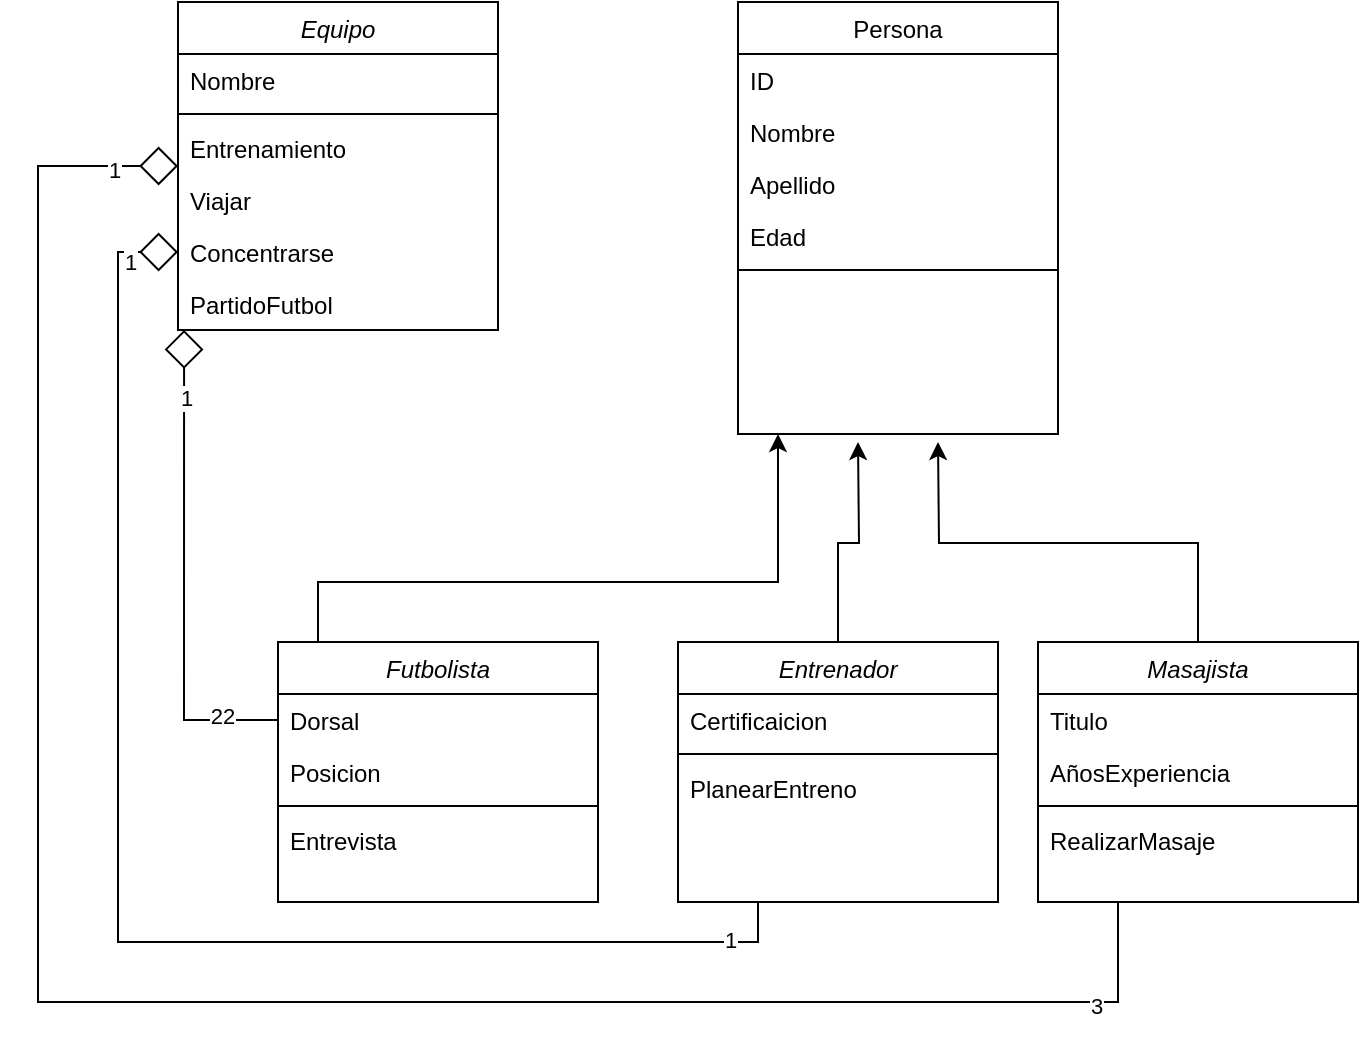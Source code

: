 <mxfile version="21.6.5" type="github">
  <diagram id="C5RBs43oDa-KdzZeNtuy" name="Page-1">
    <mxGraphModel dx="1434" dy="782" grid="1" gridSize="10" guides="1" tooltips="1" connect="1" arrows="1" fold="1" page="1" pageScale="1" pageWidth="827" pageHeight="1169" math="0" shadow="0">
      <root>
        <mxCell id="WIyWlLk6GJQsqaUBKTNV-0" />
        <mxCell id="WIyWlLk6GJQsqaUBKTNV-1" parent="WIyWlLk6GJQsqaUBKTNV-0" />
        <mxCell id="zkfFHV4jXpPFQw0GAbJ--0" value="Equipo" style="swimlane;fontStyle=2;align=center;verticalAlign=top;childLayout=stackLayout;horizontal=1;startSize=26;horizontalStack=0;resizeParent=1;resizeLast=0;collapsible=1;marginBottom=0;rounded=0;shadow=0;strokeWidth=1;" parent="WIyWlLk6GJQsqaUBKTNV-1" vertex="1">
          <mxGeometry x="220" y="120" width="160" height="164" as="geometry">
            <mxRectangle x="230" y="140" width="160" height="26" as="alternateBounds" />
          </mxGeometry>
        </mxCell>
        <mxCell id="zkfFHV4jXpPFQw0GAbJ--1" value="Nombre" style="text;align=left;verticalAlign=top;spacingLeft=4;spacingRight=4;overflow=hidden;rotatable=0;points=[[0,0.5],[1,0.5]];portConstraint=eastwest;" parent="zkfFHV4jXpPFQw0GAbJ--0" vertex="1">
          <mxGeometry y="26" width="160" height="26" as="geometry" />
        </mxCell>
        <mxCell id="zkfFHV4jXpPFQw0GAbJ--4" value="" style="line;html=1;strokeWidth=1;align=left;verticalAlign=middle;spacingTop=-1;spacingLeft=3;spacingRight=3;rotatable=0;labelPosition=right;points=[];portConstraint=eastwest;" parent="zkfFHV4jXpPFQw0GAbJ--0" vertex="1">
          <mxGeometry y="52" width="160" height="8" as="geometry" />
        </mxCell>
        <mxCell id="zkfFHV4jXpPFQw0GAbJ--5" value="Entrenamiento" style="text;align=left;verticalAlign=top;spacingLeft=4;spacingRight=4;overflow=hidden;rotatable=0;points=[[0,0.5],[1,0.5]];portConstraint=eastwest;" parent="zkfFHV4jXpPFQw0GAbJ--0" vertex="1">
          <mxGeometry y="60" width="160" height="26" as="geometry" />
        </mxCell>
        <mxCell id="PD8QjNjDSADcWQ9JdxfR-0" value="Viajar" style="text;align=left;verticalAlign=top;spacingLeft=4;spacingRight=4;overflow=hidden;rotatable=0;points=[[0,0.5],[1,0.5]];portConstraint=eastwest;" vertex="1" parent="zkfFHV4jXpPFQw0GAbJ--0">
          <mxGeometry y="86" width="160" height="26" as="geometry" />
        </mxCell>
        <mxCell id="PD8QjNjDSADcWQ9JdxfR-1" value="Concentrarse" style="text;align=left;verticalAlign=top;spacingLeft=4;spacingRight=4;overflow=hidden;rotatable=0;points=[[0,0.5],[1,0.5]];portConstraint=eastwest;" vertex="1" parent="zkfFHV4jXpPFQw0GAbJ--0">
          <mxGeometry y="112" width="160" height="26" as="geometry" />
        </mxCell>
        <mxCell id="PD8QjNjDSADcWQ9JdxfR-2" value="PartidoFutbol" style="text;align=left;verticalAlign=top;spacingLeft=4;spacingRight=4;overflow=hidden;rotatable=0;points=[[0,0.5],[1,0.5]];portConstraint=eastwest;" vertex="1" parent="zkfFHV4jXpPFQw0GAbJ--0">
          <mxGeometry y="138" width="160" height="26" as="geometry" />
        </mxCell>
        <mxCell id="zkfFHV4jXpPFQw0GAbJ--17" value="Persona" style="swimlane;fontStyle=0;align=center;verticalAlign=top;childLayout=stackLayout;horizontal=1;startSize=26;horizontalStack=0;resizeParent=1;resizeLast=0;collapsible=1;marginBottom=0;rounded=0;shadow=0;strokeWidth=1;" parent="WIyWlLk6GJQsqaUBKTNV-1" vertex="1">
          <mxGeometry x="500" y="120" width="160" height="216" as="geometry">
            <mxRectangle x="550" y="140" width="160" height="26" as="alternateBounds" />
          </mxGeometry>
        </mxCell>
        <mxCell id="zkfFHV4jXpPFQw0GAbJ--18" value="ID" style="text;align=left;verticalAlign=top;spacingLeft=4;spacingRight=4;overflow=hidden;rotatable=0;points=[[0,0.5],[1,0.5]];portConstraint=eastwest;" parent="zkfFHV4jXpPFQw0GAbJ--17" vertex="1">
          <mxGeometry y="26" width="160" height="26" as="geometry" />
        </mxCell>
        <mxCell id="PD8QjNjDSADcWQ9JdxfR-3" value="Nombre" style="text;align=left;verticalAlign=top;spacingLeft=4;spacingRight=4;overflow=hidden;rotatable=0;points=[[0,0.5],[1,0.5]];portConstraint=eastwest;" vertex="1" parent="zkfFHV4jXpPFQw0GAbJ--17">
          <mxGeometry y="52" width="160" height="26" as="geometry" />
        </mxCell>
        <mxCell id="PD8QjNjDSADcWQ9JdxfR-4" value="Apellido" style="text;align=left;verticalAlign=top;spacingLeft=4;spacingRight=4;overflow=hidden;rotatable=0;points=[[0,0.5],[1,0.5]];portConstraint=eastwest;" vertex="1" parent="zkfFHV4jXpPFQw0GAbJ--17">
          <mxGeometry y="78" width="160" height="26" as="geometry" />
        </mxCell>
        <mxCell id="PD8QjNjDSADcWQ9JdxfR-5" value="Edad" style="text;align=left;verticalAlign=top;spacingLeft=4;spacingRight=4;overflow=hidden;rotatable=0;points=[[0,0.5],[1,0.5]];portConstraint=eastwest;" vertex="1" parent="zkfFHV4jXpPFQw0GAbJ--17">
          <mxGeometry y="104" width="160" height="26" as="geometry" />
        </mxCell>
        <mxCell id="zkfFHV4jXpPFQw0GAbJ--23" value="" style="line;html=1;strokeWidth=1;align=left;verticalAlign=middle;spacingTop=-1;spacingLeft=3;spacingRight=3;rotatable=0;labelPosition=right;points=[];portConstraint=eastwest;" parent="zkfFHV4jXpPFQw0GAbJ--17" vertex="1">
          <mxGeometry y="130" width="160" height="8" as="geometry" />
        </mxCell>
        <mxCell id="PD8QjNjDSADcWQ9JdxfR-16" style="edgeStyle=orthogonalEdgeStyle;rounded=0;orthogonalLoop=1;jettySize=auto;html=1;entryX=0.5;entryY=1;entryDx=0;entryDy=0;" edge="1" parent="WIyWlLk6GJQsqaUBKTNV-1">
          <mxGeometry relative="1" as="geometry">
            <mxPoint x="520" y="336" as="targetPoint" />
            <mxPoint x="290" y="440" as="sourcePoint" />
            <Array as="points">
              <mxPoint x="290" y="410" />
              <mxPoint x="520" y="410" />
            </Array>
          </mxGeometry>
        </mxCell>
        <mxCell id="PD8QjNjDSADcWQ9JdxfR-8" value="Futbolista" style="swimlane;fontStyle=2;align=center;verticalAlign=top;childLayout=stackLayout;horizontal=1;startSize=26;horizontalStack=0;resizeParent=1;resizeLast=0;collapsible=1;marginBottom=0;rounded=0;shadow=0;strokeWidth=1;" vertex="1" parent="WIyWlLk6GJQsqaUBKTNV-1">
          <mxGeometry x="270" y="440" width="160" height="130" as="geometry">
            <mxRectangle x="230" y="140" width="160" height="26" as="alternateBounds" />
          </mxGeometry>
        </mxCell>
        <mxCell id="PD8QjNjDSADcWQ9JdxfR-9" value="Dorsal" style="text;align=left;verticalAlign=top;spacingLeft=4;spacingRight=4;overflow=hidden;rotatable=0;points=[[0,0.5],[1,0.5]];portConstraint=eastwest;" vertex="1" parent="PD8QjNjDSADcWQ9JdxfR-8">
          <mxGeometry y="26" width="160" height="26" as="geometry" />
        </mxCell>
        <mxCell id="PD8QjNjDSADcWQ9JdxfR-15" value="Posicion" style="text;align=left;verticalAlign=top;spacingLeft=4;spacingRight=4;overflow=hidden;rotatable=0;points=[[0,0.5],[1,0.5]];portConstraint=eastwest;" vertex="1" parent="PD8QjNjDSADcWQ9JdxfR-8">
          <mxGeometry y="52" width="160" height="26" as="geometry" />
        </mxCell>
        <mxCell id="PD8QjNjDSADcWQ9JdxfR-10" value="" style="line;html=1;strokeWidth=1;align=left;verticalAlign=middle;spacingTop=-1;spacingLeft=3;spacingRight=3;rotatable=0;labelPosition=right;points=[];portConstraint=eastwest;" vertex="1" parent="PD8QjNjDSADcWQ9JdxfR-8">
          <mxGeometry y="78" width="160" height="8" as="geometry" />
        </mxCell>
        <mxCell id="PD8QjNjDSADcWQ9JdxfR-11" value="Entrevista" style="text;align=left;verticalAlign=top;spacingLeft=4;spacingRight=4;overflow=hidden;rotatable=0;points=[[0,0.5],[1,0.5]];portConstraint=eastwest;" vertex="1" parent="PD8QjNjDSADcWQ9JdxfR-8">
          <mxGeometry y="86" width="160" height="26" as="geometry" />
        </mxCell>
        <mxCell id="PD8QjNjDSADcWQ9JdxfR-23" style="edgeStyle=orthogonalEdgeStyle;rounded=0;orthogonalLoop=1;jettySize=auto;html=1;exitX=0.5;exitY=0;exitDx=0;exitDy=0;" edge="1" parent="WIyWlLk6GJQsqaUBKTNV-1" source="PD8QjNjDSADcWQ9JdxfR-17">
          <mxGeometry relative="1" as="geometry">
            <mxPoint x="560" y="340" as="targetPoint" />
          </mxGeometry>
        </mxCell>
        <mxCell id="PD8QjNjDSADcWQ9JdxfR-32" style="edgeStyle=orthogonalEdgeStyle;rounded=0;orthogonalLoop=1;jettySize=auto;html=1;exitX=0.25;exitY=1;exitDx=0;exitDy=0;entryX=0;entryY=0.5;entryDx=0;entryDy=0;endArrow=diamond;endFill=0;endSize=17;" edge="1" parent="WIyWlLk6GJQsqaUBKTNV-1" source="PD8QjNjDSADcWQ9JdxfR-17" target="PD8QjNjDSADcWQ9JdxfR-1">
          <mxGeometry relative="1" as="geometry" />
        </mxCell>
        <mxCell id="PD8QjNjDSADcWQ9JdxfR-34" value="1" style="edgeLabel;html=1;align=center;verticalAlign=middle;resizable=0;points=[];" vertex="1" connectable="0" parent="PD8QjNjDSADcWQ9JdxfR-32">
          <mxGeometry x="-0.905" y="-1" relative="1" as="geometry">
            <mxPoint as="offset" />
          </mxGeometry>
        </mxCell>
        <mxCell id="PD8QjNjDSADcWQ9JdxfR-38" value="1" style="edgeLabel;html=1;align=center;verticalAlign=middle;resizable=0;points=[];" vertex="1" connectable="0" parent="PD8QjNjDSADcWQ9JdxfR-32">
          <mxGeometry x="0.933" y="-5" relative="1" as="geometry">
            <mxPoint as="offset" />
          </mxGeometry>
        </mxCell>
        <mxCell id="PD8QjNjDSADcWQ9JdxfR-17" value="Entrenador" style="swimlane;fontStyle=2;align=center;verticalAlign=top;childLayout=stackLayout;horizontal=1;startSize=26;horizontalStack=0;resizeParent=1;resizeLast=0;collapsible=1;marginBottom=0;rounded=0;shadow=0;strokeWidth=1;" vertex="1" parent="WIyWlLk6GJQsqaUBKTNV-1">
          <mxGeometry x="470" y="440" width="160" height="130" as="geometry">
            <mxRectangle x="230" y="140" width="160" height="26" as="alternateBounds" />
          </mxGeometry>
        </mxCell>
        <mxCell id="PD8QjNjDSADcWQ9JdxfR-18" value="Certificaicion" style="text;align=left;verticalAlign=top;spacingLeft=4;spacingRight=4;overflow=hidden;rotatable=0;points=[[0,0.5],[1,0.5]];portConstraint=eastwest;" vertex="1" parent="PD8QjNjDSADcWQ9JdxfR-17">
          <mxGeometry y="26" width="160" height="26" as="geometry" />
        </mxCell>
        <mxCell id="PD8QjNjDSADcWQ9JdxfR-20" value="" style="line;html=1;strokeWidth=1;align=left;verticalAlign=middle;spacingTop=-1;spacingLeft=3;spacingRight=3;rotatable=0;labelPosition=right;points=[];portConstraint=eastwest;" vertex="1" parent="PD8QjNjDSADcWQ9JdxfR-17">
          <mxGeometry y="52" width="160" height="8" as="geometry" />
        </mxCell>
        <mxCell id="PD8QjNjDSADcWQ9JdxfR-21" value="PlanearEntreno" style="text;align=left;verticalAlign=top;spacingLeft=4;spacingRight=4;overflow=hidden;rotatable=0;points=[[0,0.5],[1,0.5]];portConstraint=eastwest;" vertex="1" parent="PD8QjNjDSADcWQ9JdxfR-17">
          <mxGeometry y="60" width="160" height="26" as="geometry" />
        </mxCell>
        <mxCell id="PD8QjNjDSADcWQ9JdxfR-29" style="edgeStyle=orthogonalEdgeStyle;rounded=0;orthogonalLoop=1;jettySize=auto;html=1;exitX=0.5;exitY=0;exitDx=0;exitDy=0;" edge="1" parent="WIyWlLk6GJQsqaUBKTNV-1" source="PD8QjNjDSADcWQ9JdxfR-24">
          <mxGeometry relative="1" as="geometry">
            <mxPoint x="600" y="340" as="targetPoint" />
          </mxGeometry>
        </mxCell>
        <mxCell id="PD8QjNjDSADcWQ9JdxfR-33" style="edgeStyle=orthogonalEdgeStyle;rounded=0;orthogonalLoop=1;jettySize=auto;html=1;exitX=0.25;exitY=1;exitDx=0;exitDy=0;entryX=0;entryY=0.846;entryDx=0;entryDy=0;entryPerimeter=0;endArrow=diamond;endFill=0;strokeWidth=1;endSize=17;" edge="1" parent="WIyWlLk6GJQsqaUBKTNV-1" source="PD8QjNjDSADcWQ9JdxfR-24" target="zkfFHV4jXpPFQw0GAbJ--5">
          <mxGeometry relative="1" as="geometry">
            <mxPoint x="100" y="720" as="targetPoint" />
            <Array as="points">
              <mxPoint x="690" y="620" />
              <mxPoint x="150" y="620" />
              <mxPoint x="150" y="202" />
            </Array>
          </mxGeometry>
        </mxCell>
        <mxCell id="PD8QjNjDSADcWQ9JdxfR-35" value="3" style="edgeLabel;html=1;align=center;verticalAlign=middle;resizable=0;points=[];" vertex="1" connectable="0" parent="PD8QjNjDSADcWQ9JdxfR-33">
          <mxGeometry x="-0.887" y="2" relative="1" as="geometry">
            <mxPoint as="offset" />
          </mxGeometry>
        </mxCell>
        <mxCell id="PD8QjNjDSADcWQ9JdxfR-37" value="1" style="edgeLabel;html=1;align=center;verticalAlign=middle;resizable=0;points=[];" vertex="1" connectable="0" parent="PD8QjNjDSADcWQ9JdxfR-33">
          <mxGeometry x="0.941" y="-2" relative="1" as="geometry">
            <mxPoint as="offset" />
          </mxGeometry>
        </mxCell>
        <mxCell id="PD8QjNjDSADcWQ9JdxfR-24" value="Masajista" style="swimlane;fontStyle=2;align=center;verticalAlign=top;childLayout=stackLayout;horizontal=1;startSize=26;horizontalStack=0;resizeParent=1;resizeLast=0;collapsible=1;marginBottom=0;rounded=0;shadow=0;strokeWidth=1;" vertex="1" parent="WIyWlLk6GJQsqaUBKTNV-1">
          <mxGeometry x="650" y="440" width="160" height="130" as="geometry">
            <mxRectangle x="230" y="140" width="160" height="26" as="alternateBounds" />
          </mxGeometry>
        </mxCell>
        <mxCell id="PD8QjNjDSADcWQ9JdxfR-25" value="Titulo" style="text;align=left;verticalAlign=top;spacingLeft=4;spacingRight=4;overflow=hidden;rotatable=0;points=[[0,0.5],[1,0.5]];portConstraint=eastwest;" vertex="1" parent="PD8QjNjDSADcWQ9JdxfR-24">
          <mxGeometry y="26" width="160" height="26" as="geometry" />
        </mxCell>
        <mxCell id="PD8QjNjDSADcWQ9JdxfR-26" value="AñosExperiencia" style="text;align=left;verticalAlign=top;spacingLeft=4;spacingRight=4;overflow=hidden;rotatable=0;points=[[0,0.5],[1,0.5]];portConstraint=eastwest;" vertex="1" parent="PD8QjNjDSADcWQ9JdxfR-24">
          <mxGeometry y="52" width="160" height="26" as="geometry" />
        </mxCell>
        <mxCell id="PD8QjNjDSADcWQ9JdxfR-27" value="" style="line;html=1;strokeWidth=1;align=left;verticalAlign=middle;spacingTop=-1;spacingLeft=3;spacingRight=3;rotatable=0;labelPosition=right;points=[];portConstraint=eastwest;" vertex="1" parent="PD8QjNjDSADcWQ9JdxfR-24">
          <mxGeometry y="78" width="160" height="8" as="geometry" />
        </mxCell>
        <mxCell id="PD8QjNjDSADcWQ9JdxfR-28" value="RealizarMasaje" style="text;align=left;verticalAlign=top;spacingLeft=4;spacingRight=4;overflow=hidden;rotatable=0;points=[[0,0.5],[1,0.5]];portConstraint=eastwest;" vertex="1" parent="PD8QjNjDSADcWQ9JdxfR-24">
          <mxGeometry y="86" width="160" height="26" as="geometry" />
        </mxCell>
        <mxCell id="PD8QjNjDSADcWQ9JdxfR-30" style="edgeStyle=orthogonalEdgeStyle;rounded=0;orthogonalLoop=1;jettySize=auto;html=1;endArrow=diamond;endFill=0;endSize=17;entryX=0.019;entryY=1;entryDx=0;entryDy=0;entryPerimeter=0;" edge="1" parent="WIyWlLk6GJQsqaUBKTNV-1" source="PD8QjNjDSADcWQ9JdxfR-9" target="PD8QjNjDSADcWQ9JdxfR-2">
          <mxGeometry relative="1" as="geometry">
            <mxPoint x="220" y="290" as="targetPoint" />
          </mxGeometry>
        </mxCell>
        <mxCell id="PD8QjNjDSADcWQ9JdxfR-36" value="22" style="edgeLabel;html=1;align=center;verticalAlign=middle;resizable=0;points=[];" vertex="1" connectable="0" parent="PD8QjNjDSADcWQ9JdxfR-30">
          <mxGeometry x="-0.769" y="-2" relative="1" as="geometry">
            <mxPoint as="offset" />
          </mxGeometry>
        </mxCell>
        <mxCell id="PD8QjNjDSADcWQ9JdxfR-39" value="1" style="edgeLabel;html=1;align=center;verticalAlign=middle;resizable=0;points=[];" vertex="1" connectable="0" parent="PD8QjNjDSADcWQ9JdxfR-30">
          <mxGeometry x="0.719" y="-1" relative="1" as="geometry">
            <mxPoint as="offset" />
          </mxGeometry>
        </mxCell>
      </root>
    </mxGraphModel>
  </diagram>
</mxfile>
